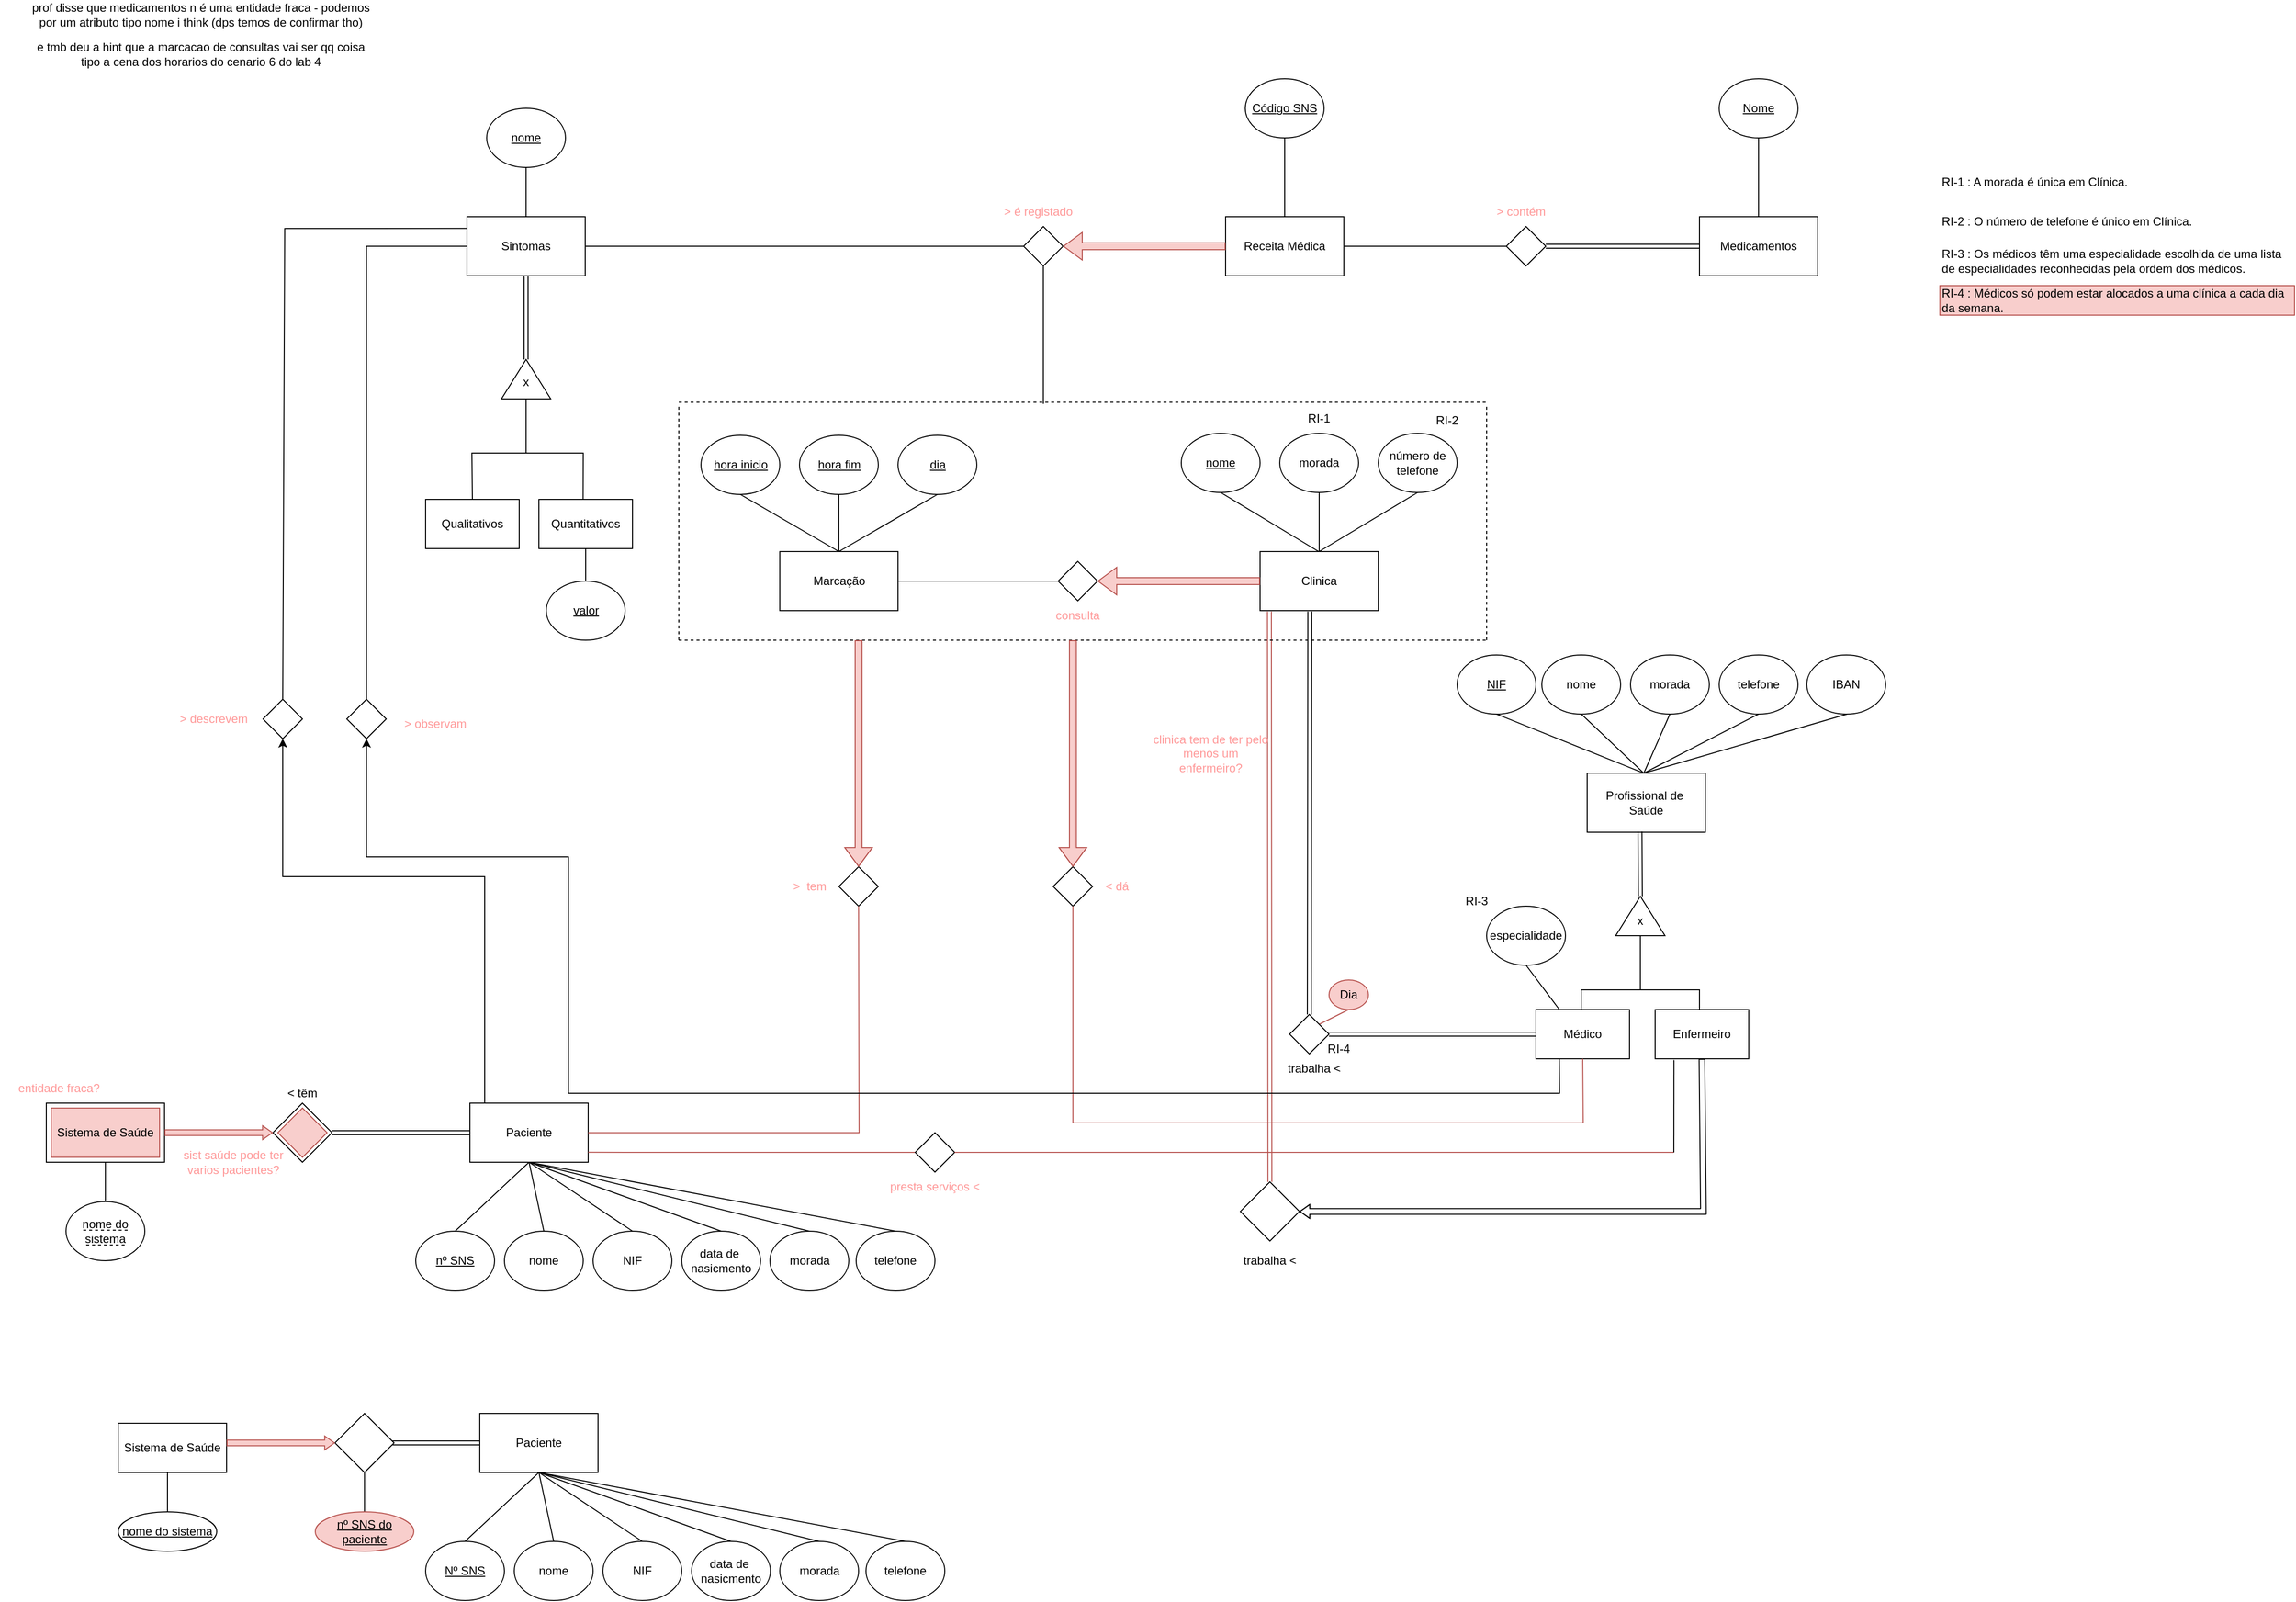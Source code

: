 <mxfile scale="1" border="0" version="24.3.1" type="device">
  <diagram name="Página-1" id="gU1pvASSGSE8f0--qNfa">
    <mxGraphModel dx="3375" dy="2802" grid="1" gridSize="10" guides="1" tooltips="1" connect="1" arrows="1" fold="1" page="1" pageScale="1" pageWidth="1169" pageHeight="827" math="0" shadow="0">
      <root>
        <mxCell id="0" />
        <mxCell id="1" parent="0" />
        <mxCell id="fPtEteICF-gz10orUt-t-1" value="Clinica" style="rounded=0;whiteSpace=wrap;html=1;" parent="1" vertex="1">
          <mxGeometry x="110" y="-410" width="120" height="60" as="geometry" />
        </mxCell>
        <mxCell id="fPtEteICF-gz10orUt-t-2" value="" style="endArrow=none;html=1;rounded=0;entryX=0.5;entryY=1;entryDx=0;entryDy=0;" parent="1" target="fPtEteICF-gz10orUt-t-5" edge="1">
          <mxGeometry width="50" height="50" relative="1" as="geometry">
            <mxPoint x="169.5" y="-410" as="sourcePoint" />
            <mxPoint x="110" y="-470" as="targetPoint" />
          </mxGeometry>
        </mxCell>
        <mxCell id="fPtEteICF-gz10orUt-t-3" value="" style="endArrow=none;html=1;rounded=0;entryX=0.5;entryY=1;entryDx=0;entryDy=0;" parent="1" target="fPtEteICF-gz10orUt-t-7" edge="1">
          <mxGeometry width="50" height="50" relative="1" as="geometry">
            <mxPoint x="170" y="-410" as="sourcePoint" />
            <mxPoint x="230" y="-470" as="targetPoint" />
          </mxGeometry>
        </mxCell>
        <mxCell id="fPtEteICF-gz10orUt-t-4" value="" style="endArrow=none;html=1;rounded=0;exitX=0.5;exitY=0;exitDx=0;exitDy=0;" parent="1" source="fPtEteICF-gz10orUt-t-1" edge="1">
          <mxGeometry width="50" height="50" relative="1" as="geometry">
            <mxPoint x="169.5" y="-430" as="sourcePoint" />
            <mxPoint x="170" y="-470" as="targetPoint" />
          </mxGeometry>
        </mxCell>
        <mxCell id="fPtEteICF-gz10orUt-t-5" value="&lt;u&gt;nome&lt;/u&gt;" style="ellipse;whiteSpace=wrap;html=1;" parent="1" vertex="1">
          <mxGeometry x="30" y="-530" width="80" height="60" as="geometry" />
        </mxCell>
        <mxCell id="fPtEteICF-gz10orUt-t-6" value="morada" style="ellipse;whiteSpace=wrap;html=1;" parent="1" vertex="1">
          <mxGeometry x="130" y="-530" width="80" height="60" as="geometry" />
        </mxCell>
        <mxCell id="fPtEteICF-gz10orUt-t-7" value="número de&lt;div&gt;telefone&lt;/div&gt;" style="ellipse;whiteSpace=wrap;html=1;" parent="1" vertex="1">
          <mxGeometry x="230" y="-530" width="80" height="60" as="geometry" />
        </mxCell>
        <mxCell id="fPtEteICF-gz10orUt-t-12" value="Profissional de&amp;nbsp;&lt;div&gt;Saúde&lt;/div&gt;" style="rounded=0;whiteSpace=wrap;html=1;" parent="1" vertex="1">
          <mxGeometry x="442" y="-185" width="120" height="60" as="geometry" />
        </mxCell>
        <mxCell id="fPtEteICF-gz10orUt-t-14" value="&lt;u&gt;NIF&lt;/u&gt;" style="ellipse;whiteSpace=wrap;html=1;" parent="1" vertex="1">
          <mxGeometry x="310" y="-305" width="80" height="60" as="geometry" />
        </mxCell>
        <mxCell id="fPtEteICF-gz10orUt-t-16" value="nome" style="ellipse;whiteSpace=wrap;html=1;" parent="1" vertex="1">
          <mxGeometry x="396" y="-305" width="80" height="60" as="geometry" />
        </mxCell>
        <mxCell id="fPtEteICF-gz10orUt-t-17" value="morada" style="ellipse;whiteSpace=wrap;html=1;" parent="1" vertex="1">
          <mxGeometry x="486" y="-305" width="80" height="60" as="geometry" />
        </mxCell>
        <mxCell id="fPtEteICF-gz10orUt-t-18" value="telefone" style="ellipse;whiteSpace=wrap;html=1;" parent="1" vertex="1">
          <mxGeometry x="576" y="-305" width="80" height="60" as="geometry" />
        </mxCell>
        <mxCell id="fPtEteICF-gz10orUt-t-19" value="IBAN" style="ellipse;whiteSpace=wrap;html=1;" parent="1" vertex="1">
          <mxGeometry x="665" y="-305" width="80" height="60" as="geometry" />
        </mxCell>
        <mxCell id="fPtEteICF-gz10orUt-t-20" value="" style="endArrow=none;html=1;rounded=0;exitX=0.5;exitY=0;exitDx=0;exitDy=0;entryX=0.5;entryY=1;entryDx=0;entryDy=0;" parent="1" target="fPtEteICF-gz10orUt-t-14" edge="1">
          <mxGeometry width="50" height="50" relative="1" as="geometry">
            <mxPoint x="499.5" y="-185" as="sourcePoint" />
            <mxPoint x="499.5" y="-245" as="targetPoint" />
          </mxGeometry>
        </mxCell>
        <mxCell id="fPtEteICF-gz10orUt-t-21" value="" style="endArrow=none;html=1;rounded=0;exitX=0.5;exitY=0;exitDx=0;exitDy=0;entryX=0.5;entryY=1;entryDx=0;entryDy=0;" parent="1" target="fPtEteICF-gz10orUt-t-16" edge="1">
          <mxGeometry width="50" height="50" relative="1" as="geometry">
            <mxPoint x="499.5" y="-185" as="sourcePoint" />
            <mxPoint x="499.5" y="-245" as="targetPoint" />
          </mxGeometry>
        </mxCell>
        <mxCell id="fPtEteICF-gz10orUt-t-22" value="" style="endArrow=none;html=1;rounded=0;exitX=0.5;exitY=0;exitDx=0;exitDy=0;entryX=0.5;entryY=1;entryDx=0;entryDy=0;" parent="1" target="fPtEteICF-gz10orUt-t-17" edge="1">
          <mxGeometry width="50" height="50" relative="1" as="geometry">
            <mxPoint x="499.5" y="-185" as="sourcePoint" />
            <mxPoint x="499.5" y="-245" as="targetPoint" />
          </mxGeometry>
        </mxCell>
        <mxCell id="fPtEteICF-gz10orUt-t-23" value="" style="endArrow=none;html=1;rounded=0;exitX=0.5;exitY=0;exitDx=0;exitDy=0;entryX=0.5;entryY=1;entryDx=0;entryDy=0;" parent="1" target="fPtEteICF-gz10orUt-t-18" edge="1">
          <mxGeometry width="50" height="50" relative="1" as="geometry">
            <mxPoint x="499.5" y="-185" as="sourcePoint" />
            <mxPoint x="499.5" y="-245" as="targetPoint" />
          </mxGeometry>
        </mxCell>
        <mxCell id="fPtEteICF-gz10orUt-t-24" value="" style="endArrow=none;html=1;rounded=0;exitX=0.5;exitY=0;exitDx=0;exitDy=0;entryX=0.5;entryY=1;entryDx=0;entryDy=0;" parent="1" edge="1">
          <mxGeometry width="50" height="50" relative="1" as="geometry">
            <mxPoint x="499.5" y="-185" as="sourcePoint" />
            <mxPoint x="706" y="-245" as="targetPoint" />
          </mxGeometry>
        </mxCell>
        <mxCell id="fPtEteICF-gz10orUt-t-25" value="" style="shape=link;html=1;rounded=0;entryX=1;entryY=0.5;entryDx=0;entryDy=0;exitX=0.447;exitY=0.987;exitDx=0;exitDy=0;exitPerimeter=0;" parent="1" source="fPtEteICF-gz10orUt-t-12" target="fPtEteICF-gz10orUt-t-26" edge="1">
          <mxGeometry width="100" relative="1" as="geometry">
            <mxPoint x="509.5" y="-210" as="sourcePoint" />
            <mxPoint x="420" y="-150" as="targetPoint" />
          </mxGeometry>
        </mxCell>
        <mxCell id="fPtEteICF-gz10orUt-t-26" value="" style="triangle;whiteSpace=wrap;html=1;rotation=-90;" parent="1" vertex="1">
          <mxGeometry x="476" y="-65" width="40" height="50" as="geometry" />
        </mxCell>
        <mxCell id="fPtEteICF-gz10orUt-t-27" value="x" style="text;strokeColor=none;align=center;fillColor=none;html=1;verticalAlign=middle;whiteSpace=wrap;rounded=0;" parent="1" vertex="1">
          <mxGeometry x="481" y="-55" width="30" height="40" as="geometry" />
        </mxCell>
        <mxCell id="fPtEteICF-gz10orUt-t-28" value="" style="endArrow=none;html=1;rounded=0;entryX=0;entryY=0.5;entryDx=0;entryDy=0;" parent="1" target="fPtEteICF-gz10orUt-t-26" edge="1">
          <mxGeometry width="50" height="50" relative="1" as="geometry">
            <mxPoint x="436" y="75" as="sourcePoint" />
            <mxPoint x="486" y="15" as="targetPoint" />
            <Array as="points">
              <mxPoint x="436" y="35" />
              <mxPoint x="496" y="35" />
            </Array>
          </mxGeometry>
        </mxCell>
        <mxCell id="fPtEteICF-gz10orUt-t-33" value="" style="endArrow=none;html=1;rounded=0;entryX=0;entryY=0.5;entryDx=0;entryDy=0;" parent="1" target="fPtEteICF-gz10orUt-t-26" edge="1">
          <mxGeometry width="50" height="50" relative="1" as="geometry">
            <mxPoint x="556" y="75" as="sourcePoint" />
            <mxPoint x="571" y="-15" as="targetPoint" />
            <Array as="points">
              <mxPoint x="556" y="35" />
              <mxPoint x="496" y="35" />
            </Array>
          </mxGeometry>
        </mxCell>
        <mxCell id="fPtEteICF-gz10orUt-t-34" value="Médico" style="rounded=0;whiteSpace=wrap;html=1;" parent="1" vertex="1">
          <mxGeometry x="390" y="55" width="95" height="50" as="geometry" />
        </mxCell>
        <mxCell id="fPtEteICF-gz10orUt-t-36" value="Enfermeiro" style="rounded=0;whiteSpace=wrap;html=1;" parent="1" vertex="1">
          <mxGeometry x="511" y="55" width="95" height="50" as="geometry" />
        </mxCell>
        <mxCell id="0JzFk34Urz8kPae0WSKu-1" value="" style="endArrow=none;html=1;rounded=0;exitX=0.5;exitY=1;exitDx=0;exitDy=0;entryX=0.25;entryY=0;entryDx=0;entryDy=0;" parent="1" source="0JzFk34Urz8kPae0WSKu-2" target="fPtEteICF-gz10orUt-t-34" edge="1">
          <mxGeometry width="50" height="50" relative="1" as="geometry">
            <mxPoint x="436" y="135" as="sourcePoint" />
            <mxPoint x="436" y="105" as="targetPoint" />
          </mxGeometry>
        </mxCell>
        <mxCell id="0JzFk34Urz8kPae0WSKu-2" value="&lt;div&gt;especialidade&lt;/div&gt;" style="ellipse;whiteSpace=wrap;html=1;" parent="1" vertex="1">
          <mxGeometry x="340" y="-50" width="80" height="60" as="geometry" />
        </mxCell>
        <mxCell id="0JzFk34Urz8kPae0WSKu-4" value="" style="rhombus;whiteSpace=wrap;html=1;" parent="1" vertex="1">
          <mxGeometry x="90" y="230" width="60" height="60" as="geometry" />
        </mxCell>
        <mxCell id="0JzFk34Urz8kPae0WSKu-7" value="trabalha &amp;lt;" style="text;strokeColor=none;align=center;fillColor=none;html=1;verticalAlign=middle;whiteSpace=wrap;rounded=0;" parent="1" vertex="1">
          <mxGeometry x="120" y="100" width="90" height="30" as="geometry" />
        </mxCell>
        <mxCell id="0JzFk34Urz8kPae0WSKu-8" value="" style="shape=flexArrow;endArrow=classic;html=1;rounded=0;entryX=1;entryY=0.5;entryDx=0;entryDy=0;exitX=0.5;exitY=1;exitDx=0;exitDy=0;width=5.714;endSize=2.98;endWidth=7.421;" parent="1" source="fPtEteICF-gz10orUt-t-36" target="0JzFk34Urz8kPae0WSKu-4" edge="1">
          <mxGeometry width="50" height="50" relative="1" as="geometry">
            <mxPoint x="590" y="260" as="sourcePoint" />
            <mxPoint x="260" y="220" as="targetPoint" />
            <Array as="points">
              <mxPoint x="560" y="260" />
            </Array>
          </mxGeometry>
        </mxCell>
        <mxCell id="0JzFk34Urz8kPae0WSKu-9" value="" style="shape=link;html=1;rounded=0;exitX=0.079;exitY=1.014;exitDx=0;exitDy=0;exitPerimeter=0;fillColor=#f8cecc;strokeColor=#b85450;" parent="1" source="fPtEteICF-gz10orUt-t-1" target="0JzFk34Urz8kPae0WSKu-4" edge="1">
          <mxGeometry width="100" relative="1" as="geometry">
            <mxPoint x="119.66" y="-210" as="sourcePoint" />
            <mxPoint x="119.66" y="-175" as="targetPoint" />
          </mxGeometry>
        </mxCell>
        <mxCell id="0JzFk34Urz8kPae0WSKu-11" value="" style="shape=link;html=1;rounded=0;exitX=0;exitY=0.5;exitDx=0;exitDy=0;entryX=1;entryY=0.5;entryDx=0;entryDy=0;" parent="1" source="fPtEteICF-gz10orUt-t-34" target="mR88p4myXI2G3r5EA46a-41" edge="1">
          <mxGeometry width="100" relative="1" as="geometry">
            <mxPoint x="280" y="-60" as="sourcePoint" />
            <mxPoint x="190" y="85" as="targetPoint" />
          </mxGeometry>
        </mxCell>
        <mxCell id="0JzFk34Urz8kPae0WSKu-12" value="" style="shape=link;html=1;rounded=0;entryX=0.5;entryY=0;entryDx=0;entryDy=0;exitX=0.421;exitY=1.014;exitDx=0;exitDy=0;exitPerimeter=0;" parent="1" source="fPtEteICF-gz10orUt-t-1" target="mR88p4myXI2G3r5EA46a-41" edge="1">
          <mxGeometry width="100" relative="1" as="geometry">
            <mxPoint x="160" y="-210" as="sourcePoint" />
            <mxPoint x="160" y="55" as="targetPoint" />
          </mxGeometry>
        </mxCell>
        <mxCell id="0JzFk34Urz8kPae0WSKu-13" value="Dia" style="ellipse;whiteSpace=wrap;html=1;fillColor=#f8cecc;strokeColor=#b85450;" parent="1" vertex="1">
          <mxGeometry x="180" y="25" width="40" height="30" as="geometry" />
        </mxCell>
        <mxCell id="0JzFk34Urz8kPae0WSKu-14" value="" style="endArrow=none;html=1;rounded=0;exitX=1;exitY=0;exitDx=0;exitDy=0;entryX=0.5;entryY=1;entryDx=0;entryDy=0;fillColor=#f8cecc;strokeColor=#b85450;" parent="1" source="mR88p4myXI2G3r5EA46a-41" target="0JzFk34Urz8kPae0WSKu-13" edge="1">
          <mxGeometry width="50" height="50" relative="1" as="geometry">
            <mxPoint x="175" y="70" as="sourcePoint" />
            <mxPoint x="209" y="-5" as="targetPoint" />
          </mxGeometry>
        </mxCell>
        <mxCell id="0JzFk34Urz8kPae0WSKu-15" value="Paciente" style="rounded=0;whiteSpace=wrap;html=1;" parent="1" vertex="1">
          <mxGeometry x="-682" y="465" width="120" height="60" as="geometry" />
        </mxCell>
        <mxCell id="0JzFk34Urz8kPae0WSKu-16" value="&lt;u&gt;Nº SNS&lt;/u&gt;" style="ellipse;whiteSpace=wrap;html=1;" parent="1" vertex="1">
          <mxGeometry x="-737" y="595" width="80" height="60" as="geometry" />
        </mxCell>
        <mxCell id="0JzFk34Urz8kPae0WSKu-17" value="" style="endArrow=none;html=1;rounded=0;exitX=0.5;exitY=0;exitDx=0;exitDy=0;entryX=0.5;entryY=1;entryDx=0;entryDy=0;" parent="1" source="0JzFk34Urz8kPae0WSKu-16" target="0JzFk34Urz8kPae0WSKu-15" edge="1">
          <mxGeometry width="50" height="50" relative="1" as="geometry">
            <mxPoint x="-487.5" y="605" as="sourcePoint" />
            <mxPoint x="-637" y="545" as="targetPoint" />
          </mxGeometry>
        </mxCell>
        <mxCell id="0JzFk34Urz8kPae0WSKu-18" value="nome" style="ellipse;whiteSpace=wrap;html=1;" parent="1" vertex="1">
          <mxGeometry x="-647" y="595" width="80" height="60" as="geometry" />
        </mxCell>
        <mxCell id="0JzFk34Urz8kPae0WSKu-19" value="NIF" style="ellipse;whiteSpace=wrap;html=1;" parent="1" vertex="1">
          <mxGeometry x="-557" y="595" width="80" height="60" as="geometry" />
        </mxCell>
        <mxCell id="0JzFk34Urz8kPae0WSKu-20" value="data de&amp;nbsp;&lt;div&gt;nasicmento&lt;/div&gt;" style="ellipse;whiteSpace=wrap;html=1;" parent="1" vertex="1">
          <mxGeometry x="-467" y="595" width="80" height="60" as="geometry" />
        </mxCell>
        <mxCell id="0JzFk34Urz8kPae0WSKu-21" value="morada" style="ellipse;whiteSpace=wrap;html=1;" parent="1" vertex="1">
          <mxGeometry x="-377.5" y="595" width="80" height="60" as="geometry" />
        </mxCell>
        <mxCell id="0JzFk34Urz8kPae0WSKu-22" value="telefone" style="ellipse;whiteSpace=wrap;html=1;" parent="1" vertex="1">
          <mxGeometry x="-290" y="595" width="80" height="60" as="geometry" />
        </mxCell>
        <mxCell id="0JzFk34Urz8kPae0WSKu-23" value="" style="endArrow=none;html=1;rounded=0;exitX=0.5;exitY=0;exitDx=0;exitDy=0;entryX=0.5;entryY=1;entryDx=0;entryDy=0;" parent="1" source="0JzFk34Urz8kPae0WSKu-18" target="0JzFk34Urz8kPae0WSKu-15" edge="1">
          <mxGeometry width="50" height="50" relative="1" as="geometry">
            <mxPoint x="-687" y="605" as="sourcePoint" />
            <mxPoint x="-612" y="535" as="targetPoint" />
          </mxGeometry>
        </mxCell>
        <mxCell id="0JzFk34Urz8kPae0WSKu-24" value="" style="endArrow=none;html=1;rounded=0;exitX=0.5;exitY=0;exitDx=0;exitDy=0;entryX=0.5;entryY=1;entryDx=0;entryDy=0;" parent="1" source="0JzFk34Urz8kPae0WSKu-19" target="0JzFk34Urz8kPae0WSKu-15" edge="1">
          <mxGeometry width="50" height="50" relative="1" as="geometry">
            <mxPoint x="-677" y="615" as="sourcePoint" />
            <mxPoint x="-602" y="545" as="targetPoint" />
          </mxGeometry>
        </mxCell>
        <mxCell id="0JzFk34Urz8kPae0WSKu-25" value="" style="endArrow=none;html=1;rounded=0;exitX=0.5;exitY=0;exitDx=0;exitDy=0;entryX=0.5;entryY=1;entryDx=0;entryDy=0;" parent="1" source="0JzFk34Urz8kPae0WSKu-20" target="0JzFk34Urz8kPae0WSKu-15" edge="1">
          <mxGeometry width="50" height="50" relative="1" as="geometry">
            <mxPoint x="-667" y="625" as="sourcePoint" />
            <mxPoint x="-592" y="555" as="targetPoint" />
          </mxGeometry>
        </mxCell>
        <mxCell id="0JzFk34Urz8kPae0WSKu-26" value="" style="endArrow=none;html=1;rounded=0;exitX=0.5;exitY=0;exitDx=0;exitDy=0;entryX=0.5;entryY=1;entryDx=0;entryDy=0;" parent="1" source="0JzFk34Urz8kPae0WSKu-21" target="0JzFk34Urz8kPae0WSKu-15" edge="1">
          <mxGeometry width="50" height="50" relative="1" as="geometry">
            <mxPoint x="-657" y="635" as="sourcePoint" />
            <mxPoint x="-582" y="565" as="targetPoint" />
          </mxGeometry>
        </mxCell>
        <mxCell id="0JzFk34Urz8kPae0WSKu-27" value="" style="endArrow=none;html=1;rounded=0;exitX=0.5;exitY=0;exitDx=0;exitDy=0;entryX=0.5;entryY=1;entryDx=0;entryDy=0;" parent="1" source="0JzFk34Urz8kPae0WSKu-22" target="0JzFk34Urz8kPae0WSKu-15" edge="1">
          <mxGeometry width="50" height="50" relative="1" as="geometry">
            <mxPoint x="-647" y="645" as="sourcePoint" />
            <mxPoint x="-572" y="575" as="targetPoint" />
          </mxGeometry>
        </mxCell>
        <mxCell id="0JzFk34Urz8kPae0WSKu-45" value="" style="shape=link;html=1;rounded=0;entryX=0;entryY=0.5;entryDx=0;entryDy=0;" parent="1" target="0JzFk34Urz8kPae0WSKu-15" edge="1">
          <mxGeometry width="100" relative="1" as="geometry">
            <mxPoint x="-780" y="495" as="sourcePoint" />
            <mxPoint x="-700" y="494.41" as="targetPoint" />
          </mxGeometry>
        </mxCell>
        <mxCell id="0JzFk34Urz8kPae0WSKu-46" value="" style="rhombus;whiteSpace=wrap;html=1;" parent="1" vertex="1">
          <mxGeometry x="-892" y="150" width="60" height="60" as="geometry" />
        </mxCell>
        <mxCell id="0JzFk34Urz8kPae0WSKu-47" value="&amp;lt; têm" style="text;strokeColor=none;align=center;fillColor=none;html=1;verticalAlign=middle;whiteSpace=wrap;rounded=0;" parent="1" vertex="1">
          <mxGeometry x="-907" y="125" width="90" height="30" as="geometry" />
        </mxCell>
        <mxCell id="0JzFk34Urz8kPae0WSKu-48" value="" style="rhombus;whiteSpace=wrap;html=1;fillColor=#f8cecc;strokeColor=#b85450;" parent="1" vertex="1">
          <mxGeometry x="-887" y="155" width="50" height="50" as="geometry" />
        </mxCell>
        <mxCell id="0JzFk34Urz8kPae0WSKu-49" value="" style="rounded=0;whiteSpace=wrap;html=1;" parent="1" vertex="1">
          <mxGeometry x="-1122" y="150" width="120" height="60" as="geometry" />
        </mxCell>
        <mxCell id="0JzFk34Urz8kPae0WSKu-50" value="Sistema de Saúde" style="rounded=0;whiteSpace=wrap;html=1;fillColor=#f8cecc;strokeColor=#b85450;" parent="1" vertex="1">
          <mxGeometry x="-1117" y="155" width="110" height="50" as="geometry" />
        </mxCell>
        <mxCell id="0JzFk34Urz8kPae0WSKu-52" value="" style="shape=flexArrow;endArrow=classic;html=1;rounded=0;entryX=0;entryY=0.5;entryDx=0;entryDy=0;exitX=1;exitY=0.5;exitDx=0;exitDy=0;width=5.714;endSize=2.98;endWidth=7.421;fillColor=#f8cecc;strokeColor=#b85450;" parent="1" source="0JzFk34Urz8kPae0WSKu-49" target="0JzFk34Urz8kPae0WSKu-46" edge="1">
          <mxGeometry width="50" height="50" relative="1" as="geometry">
            <mxPoint x="-392" y="-75" as="sourcePoint" />
            <mxPoint x="-813" y="75" as="targetPoint" />
            <Array as="points" />
          </mxGeometry>
        </mxCell>
        <mxCell id="0JzFk34Urz8kPae0WSKu-53" value="nome do sistema" style="ellipse;whiteSpace=wrap;html=1;" parent="1" vertex="1">
          <mxGeometry x="-1102" y="250" width="80" height="60" as="geometry" />
        </mxCell>
        <mxCell id="0JzFk34Urz8kPae0WSKu-54" value="" style="endArrow=none;html=1;rounded=0;exitX=0.5;exitY=0;exitDx=0;exitDy=0;entryX=0.5;entryY=1;entryDx=0;entryDy=0;" parent="1" source="0JzFk34Urz8kPae0WSKu-53" target="0JzFk34Urz8kPae0WSKu-49" edge="1">
          <mxGeometry width="50" height="50" relative="1" as="geometry">
            <mxPoint x="-967" y="290" as="sourcePoint" />
            <mxPoint x="-982" y="220" as="targetPoint" />
          </mxGeometry>
        </mxCell>
        <mxCell id="0JzFk34Urz8kPae0WSKu-55" value="" style="endArrow=none;dashed=1;html=1;rounded=0;" parent="1" edge="1">
          <mxGeometry width="50" height="50" relative="1" as="geometry">
            <mxPoint x="-1084.5" y="279" as="sourcePoint" />
            <mxPoint x="-1039.5" y="279" as="targetPoint" />
          </mxGeometry>
        </mxCell>
        <mxCell id="0JzFk34Urz8kPae0WSKu-58" value="" style="endArrow=none;dashed=1;html=1;rounded=0;" parent="1" edge="1">
          <mxGeometry width="50" height="50" relative="1" as="geometry">
            <mxPoint x="-1081.5" y="294" as="sourcePoint" />
            <mxPoint x="-1040" y="294" as="targetPoint" />
          </mxGeometry>
        </mxCell>
        <mxCell id="6Dvl7Cm2NqjIhnTXTcF5-1" value="RI-1" style="text;html=1;align=center;verticalAlign=middle;whiteSpace=wrap;rounded=0;" parent="1" vertex="1">
          <mxGeometry x="140" y="-560" width="60" height="30" as="geometry" />
        </mxCell>
        <mxCell id="6Dvl7Cm2NqjIhnTXTcF5-2" value="RI-2" style="text;html=1;align=center;verticalAlign=middle;whiteSpace=wrap;rounded=0;" parent="1" vertex="1">
          <mxGeometry x="270" y="-558" width="60" height="30" as="geometry" />
        </mxCell>
        <mxCell id="6Dvl7Cm2NqjIhnTXTcF5-3" value="RI-1 : A morada é única em Clínica." style="text;html=1;align=left;verticalAlign=middle;whiteSpace=wrap;rounded=0;" parent="1" vertex="1">
          <mxGeometry x="800" y="-800" width="360" height="30" as="geometry" />
        </mxCell>
        <mxCell id="6Dvl7Cm2NqjIhnTXTcF5-4" value="RI-3 : Os médicos têm uma especialidade escolhida de uma lista de especialidades reconhecidas pela ordem dos médicos." style="text;html=1;align=left;verticalAlign=middle;whiteSpace=wrap;rounded=0;" parent="1" vertex="1">
          <mxGeometry x="800" y="-720" width="360" height="30" as="geometry" />
        </mxCell>
        <mxCell id="6Dvl7Cm2NqjIhnTXTcF5-5" value="RI-3" style="text;html=1;align=center;verticalAlign=middle;whiteSpace=wrap;rounded=0;" parent="1" vertex="1">
          <mxGeometry x="300" y="-70" width="60" height="30" as="geometry" />
        </mxCell>
        <mxCell id="6Dvl7Cm2NqjIhnTXTcF5-6" value="RI-2 : O número de telefone é único em Clínica." style="text;html=1;align=left;verticalAlign=middle;whiteSpace=wrap;rounded=0;" parent="1" vertex="1">
          <mxGeometry x="800" y="-760" width="360" height="30" as="geometry" />
        </mxCell>
        <mxCell id="6Dvl7Cm2NqjIhnTXTcF5-8" value="RI-4" style="text;html=1;align=center;verticalAlign=middle;whiteSpace=wrap;rounded=0;" parent="1" vertex="1">
          <mxGeometry x="160" y="80" width="60" height="30" as="geometry" />
        </mxCell>
        <mxCell id="6Dvl7Cm2NqjIhnTXTcF5-10" value="RI-4 : Médicos só podem estar alocados a uma clínica a cada dia da semana." style="text;html=1;align=left;verticalAlign=middle;whiteSpace=wrap;rounded=0;fillColor=#f8cecc;strokeColor=#b85450;" parent="1" vertex="1">
          <mxGeometry x="800" y="-680" width="360" height="30" as="geometry" />
        </mxCell>
        <mxCell id="6Dvl7Cm2NqjIhnTXTcF5-62" value="Paciente" style="rounded=0;whiteSpace=wrap;html=1;" parent="1" vertex="1">
          <mxGeometry x="-692" y="150" width="120" height="60" as="geometry" />
        </mxCell>
        <mxCell id="6Dvl7Cm2NqjIhnTXTcF5-63" value="&lt;u&gt;nº SNS&lt;/u&gt;" style="ellipse;whiteSpace=wrap;html=1;" parent="1" vertex="1">
          <mxGeometry x="-747" y="280" width="80" height="60" as="geometry" />
        </mxCell>
        <mxCell id="6Dvl7Cm2NqjIhnTXTcF5-64" value="" style="endArrow=none;html=1;rounded=0;exitX=0.5;exitY=0;exitDx=0;exitDy=0;entryX=0.5;entryY=1;entryDx=0;entryDy=0;" parent="1" source="6Dvl7Cm2NqjIhnTXTcF5-63" target="6Dvl7Cm2NqjIhnTXTcF5-62" edge="1">
          <mxGeometry width="50" height="50" relative="1" as="geometry">
            <mxPoint x="-497.5" y="290" as="sourcePoint" />
            <mxPoint x="-647" y="230" as="targetPoint" />
          </mxGeometry>
        </mxCell>
        <mxCell id="6Dvl7Cm2NqjIhnTXTcF5-65" value="nome" style="ellipse;whiteSpace=wrap;html=1;" parent="1" vertex="1">
          <mxGeometry x="-657" y="280" width="80" height="60" as="geometry" />
        </mxCell>
        <mxCell id="6Dvl7Cm2NqjIhnTXTcF5-66" value="NIF" style="ellipse;whiteSpace=wrap;html=1;" parent="1" vertex="1">
          <mxGeometry x="-567" y="280" width="80" height="60" as="geometry" />
        </mxCell>
        <mxCell id="6Dvl7Cm2NqjIhnTXTcF5-67" value="data de&amp;nbsp;&lt;div&gt;nasicmento&lt;/div&gt;" style="ellipse;whiteSpace=wrap;html=1;" parent="1" vertex="1">
          <mxGeometry x="-477" y="280" width="80" height="60" as="geometry" />
        </mxCell>
        <mxCell id="6Dvl7Cm2NqjIhnTXTcF5-68" value="morada" style="ellipse;whiteSpace=wrap;html=1;" parent="1" vertex="1">
          <mxGeometry x="-387.5" y="280" width="80" height="60" as="geometry" />
        </mxCell>
        <mxCell id="6Dvl7Cm2NqjIhnTXTcF5-69" value="telefone" style="ellipse;whiteSpace=wrap;html=1;" parent="1" vertex="1">
          <mxGeometry x="-300" y="280" width="80" height="60" as="geometry" />
        </mxCell>
        <mxCell id="6Dvl7Cm2NqjIhnTXTcF5-70" value="" style="endArrow=none;html=1;rounded=0;exitX=0.5;exitY=0;exitDx=0;exitDy=0;entryX=0.5;entryY=1;entryDx=0;entryDy=0;" parent="1" source="6Dvl7Cm2NqjIhnTXTcF5-65" target="6Dvl7Cm2NqjIhnTXTcF5-62" edge="1">
          <mxGeometry width="50" height="50" relative="1" as="geometry">
            <mxPoint x="-697" y="290" as="sourcePoint" />
            <mxPoint x="-622" y="220" as="targetPoint" />
          </mxGeometry>
        </mxCell>
        <mxCell id="6Dvl7Cm2NqjIhnTXTcF5-71" value="" style="endArrow=none;html=1;rounded=0;exitX=0.5;exitY=0;exitDx=0;exitDy=0;entryX=0.5;entryY=1;entryDx=0;entryDy=0;" parent="1" source="6Dvl7Cm2NqjIhnTXTcF5-66" target="6Dvl7Cm2NqjIhnTXTcF5-62" edge="1">
          <mxGeometry width="50" height="50" relative="1" as="geometry">
            <mxPoint x="-687" y="300" as="sourcePoint" />
            <mxPoint x="-612" y="230" as="targetPoint" />
          </mxGeometry>
        </mxCell>
        <mxCell id="6Dvl7Cm2NqjIhnTXTcF5-72" value="" style="endArrow=none;html=1;rounded=0;exitX=0.5;exitY=0;exitDx=0;exitDy=0;entryX=0.5;entryY=1;entryDx=0;entryDy=0;" parent="1" source="6Dvl7Cm2NqjIhnTXTcF5-67" target="6Dvl7Cm2NqjIhnTXTcF5-62" edge="1">
          <mxGeometry width="50" height="50" relative="1" as="geometry">
            <mxPoint x="-677" y="310" as="sourcePoint" />
            <mxPoint x="-602" y="240" as="targetPoint" />
          </mxGeometry>
        </mxCell>
        <mxCell id="6Dvl7Cm2NqjIhnTXTcF5-73" value="" style="endArrow=none;html=1;rounded=0;exitX=0.5;exitY=0;exitDx=0;exitDy=0;entryX=0.5;entryY=1;entryDx=0;entryDy=0;" parent="1" source="6Dvl7Cm2NqjIhnTXTcF5-68" target="6Dvl7Cm2NqjIhnTXTcF5-62" edge="1">
          <mxGeometry width="50" height="50" relative="1" as="geometry">
            <mxPoint x="-667" y="320" as="sourcePoint" />
            <mxPoint x="-592" y="250" as="targetPoint" />
          </mxGeometry>
        </mxCell>
        <mxCell id="6Dvl7Cm2NqjIhnTXTcF5-74" value="" style="endArrow=none;html=1;rounded=0;exitX=0.5;exitY=0;exitDx=0;exitDy=0;entryX=0.5;entryY=1;entryDx=0;entryDy=0;" parent="1" source="6Dvl7Cm2NqjIhnTXTcF5-69" target="6Dvl7Cm2NqjIhnTXTcF5-62" edge="1">
          <mxGeometry width="50" height="50" relative="1" as="geometry">
            <mxPoint x="-657" y="330" as="sourcePoint" />
            <mxPoint x="-582" y="260" as="targetPoint" />
          </mxGeometry>
        </mxCell>
        <mxCell id="6Dvl7Cm2NqjIhnTXTcF5-75" value="" style="shape=link;html=1;rounded=0;entryX=0;entryY=0.5;entryDx=0;entryDy=0;exitX=1;exitY=0.5;exitDx=0;exitDy=0;" parent="1" source="0JzFk34Urz8kPae0WSKu-46" target="6Dvl7Cm2NqjIhnTXTcF5-62" edge="1">
          <mxGeometry width="100" relative="1" as="geometry">
            <mxPoint x="-810" y="185" as="sourcePoint" />
            <mxPoint x="-710" y="179.41" as="targetPoint" />
          </mxGeometry>
        </mxCell>
        <mxCell id="6Dvl7Cm2NqjIhnTXTcF5-76" value="" style="rhombus;whiteSpace=wrap;html=1;" parent="1" vertex="1">
          <mxGeometry x="-829" y="465" width="60" height="60" as="geometry" />
        </mxCell>
        <mxCell id="6Dvl7Cm2NqjIhnTXTcF5-79" value="Sistema de Saúde" style="rounded=0;whiteSpace=wrap;html=1;" parent="1" vertex="1">
          <mxGeometry x="-1049" y="475" width="110" height="50" as="geometry" />
        </mxCell>
        <mxCell id="6Dvl7Cm2NqjIhnTXTcF5-80" value="" style="shape=flexArrow;endArrow=classic;html=1;rounded=0;entryX=0;entryY=0.5;entryDx=0;entryDy=0;exitX=1;exitY=0.5;exitDx=0;exitDy=0;width=5.714;endSize=2.98;endWidth=7.421;fillColor=#f8cecc;strokeColor=#b85450;" parent="1" target="6Dvl7Cm2NqjIhnTXTcF5-76" edge="1">
          <mxGeometry width="50" height="50" relative="1" as="geometry">
            <mxPoint x="-939" y="495" as="sourcePoint" />
            <mxPoint x="-750" y="390" as="targetPoint" />
            <Array as="points" />
          </mxGeometry>
        </mxCell>
        <mxCell id="6Dvl7Cm2NqjIhnTXTcF5-82" value="" style="endArrow=none;html=1;rounded=0;exitX=0.5;exitY=0;exitDx=0;exitDy=0;entryX=0.5;entryY=1;entryDx=0;entryDy=0;" parent="1" edge="1">
          <mxGeometry width="50" height="50" relative="1" as="geometry">
            <mxPoint x="-999" y="565" as="sourcePoint" />
            <mxPoint x="-999" y="525" as="targetPoint" />
          </mxGeometry>
        </mxCell>
        <mxCell id="6Dvl7Cm2NqjIhnTXTcF5-86" value="nome do sistema" style="ellipse;whiteSpace=wrap;html=1;align=center;fontStyle=4" parent="1" vertex="1">
          <mxGeometry x="-1049" y="565" width="100" height="40" as="geometry" />
        </mxCell>
        <mxCell id="6Dvl7Cm2NqjIhnTXTcF5-87" value="clinica tem de ter pelo menos um enfermeiro?" style="text;html=1;align=center;verticalAlign=middle;whiteSpace=wrap;rounded=0;fontColor=#FF9999;" parent="1" vertex="1">
          <mxGeometry y="-220" width="120" height="30" as="geometry" />
        </mxCell>
        <mxCell id="6Dvl7Cm2NqjIhnTXTcF5-88" value="entidade fraca?" style="text;html=1;align=center;verticalAlign=middle;whiteSpace=wrap;rounded=0;fontColor=#FF9999;" parent="1" vertex="1">
          <mxGeometry x="-1169" y="120" width="120" height="30" as="geometry" />
        </mxCell>
        <mxCell id="6Dvl7Cm2NqjIhnTXTcF5-89" value="sist saúde pode ter varios pacientes?" style="text;html=1;align=center;verticalAlign=middle;whiteSpace=wrap;rounded=0;fontColor=#FF9999;" parent="1" vertex="1">
          <mxGeometry x="-992" y="195" width="120" height="30" as="geometry" />
        </mxCell>
        <mxCell id="6Dvl7Cm2NqjIhnTXTcF5-90" value="" style="endArrow=none;html=1;rounded=0;exitX=0.5;exitY=0;exitDx=0;exitDy=0;entryX=0.5;entryY=1;entryDx=0;entryDy=0;" parent="1" edge="1">
          <mxGeometry width="50" height="50" relative="1" as="geometry">
            <mxPoint x="-799" y="565" as="sourcePoint" />
            <mxPoint x="-799" y="525" as="targetPoint" />
          </mxGeometry>
        </mxCell>
        <mxCell id="6Dvl7Cm2NqjIhnTXTcF5-91" value="nº SNS do paciente" style="ellipse;whiteSpace=wrap;html=1;align=center;fontStyle=4;fillColor=#f8cecc;strokeColor=#b85450;" parent="1" vertex="1">
          <mxGeometry x="-849" y="565" width="100" height="40" as="geometry" />
        </mxCell>
        <mxCell id="6Dvl7Cm2NqjIhnTXTcF5-97" value="" style="rhombus;whiteSpace=wrap;html=1;" parent="1" vertex="1">
          <mxGeometry x="-95" y="-400" width="40" height="40" as="geometry" />
        </mxCell>
        <mxCell id="6Dvl7Cm2NqjIhnTXTcF5-102" value="consulta" style="text;align=center;html=1;verticalAlign=middle;whiteSpace=wrap;rounded=0;fontColor=#FF9999;" parent="1" vertex="1">
          <mxGeometry x="-120" y="-360" width="90" height="30" as="geometry" />
        </mxCell>
        <mxCell id="6Dvl7Cm2NqjIhnTXTcF5-103" value="" style="endArrow=none;html=1;rounded=0;entryX=0;entryY=0.5;entryDx=0;entryDy=0;fillColor=#f8cecc;strokeColor=#b85450;" parent="1" target="6Dvl7Cm2NqjIhnTXTcF5-104" edge="1">
          <mxGeometry width="50" height="50" relative="1" as="geometry">
            <mxPoint x="-572" y="199.93" as="sourcePoint" />
            <mxPoint x="-120" y="199.93" as="targetPoint" />
          </mxGeometry>
        </mxCell>
        <mxCell id="6Dvl7Cm2NqjIhnTXTcF5-104" value="" style="rhombus;whiteSpace=wrap;html=1;" parent="1" vertex="1">
          <mxGeometry x="-240" y="180" width="40" height="40" as="geometry" />
        </mxCell>
        <mxCell id="6Dvl7Cm2NqjIhnTXTcF5-105" value="" style="endArrow=none;html=1;rounded=0;exitX=1;exitY=0.5;exitDx=0;exitDy=0;fillColor=#f8cecc;strokeColor=#b85450;" parent="1" source="6Dvl7Cm2NqjIhnTXTcF5-104" edge="1">
          <mxGeometry width="50" height="50" relative="1" as="geometry">
            <mxPoint x="-80" y="199.83" as="sourcePoint" />
            <mxPoint x="530" y="200" as="targetPoint" />
          </mxGeometry>
        </mxCell>
        <mxCell id="6Dvl7Cm2NqjIhnTXTcF5-106" value="" style="endArrow=none;html=1;rounded=0;entryX=0.201;entryY=1.025;entryDx=0;entryDy=0;entryPerimeter=0;" parent="1" target="fPtEteICF-gz10orUt-t-36" edge="1">
          <mxGeometry width="50" height="50" relative="1" as="geometry">
            <mxPoint x="530" y="200" as="sourcePoint" />
            <mxPoint x="525.87" y="123" as="targetPoint" />
          </mxGeometry>
        </mxCell>
        <mxCell id="6Dvl7Cm2NqjIhnTXTcF5-107" value="presta serviços &amp;lt;" style="text;align=center;html=1;verticalAlign=middle;whiteSpace=wrap;rounded=0;fontColor=#FF9999;" parent="1" vertex="1">
          <mxGeometry x="-270" y="220" width="100" height="30" as="geometry" />
        </mxCell>
        <mxCell id="6Dvl7Cm2NqjIhnTXTcF5-108" value="prof disse que medicamentos n é uma entidade fraca - podemos por um atributo tipo nome i think (dps temos de confirmar tho)" style="text;html=1;align=center;verticalAlign=middle;whiteSpace=wrap;rounded=0;" parent="1" vertex="1">
          <mxGeometry x="-1140" y="-970" width="350" height="30" as="geometry" />
        </mxCell>
        <mxCell id="6Dvl7Cm2NqjIhnTXTcF5-109" value="e tmb deu a hint que a marcacao de consultas vai ser qq coisa tipo a cena dos horarios do cenario 6 do lab 4" style="text;html=1;align=center;verticalAlign=middle;whiteSpace=wrap;rounded=0;" parent="1" vertex="1">
          <mxGeometry x="-1140" y="-930" width="350" height="30" as="geometry" />
        </mxCell>
        <mxCell id="mR88p4myXI2G3r5EA46a-2" value="Marcação" style="rounded=0;whiteSpace=wrap;html=1;" vertex="1" parent="1">
          <mxGeometry x="-377.5" y="-410" width="120" height="60" as="geometry" />
        </mxCell>
        <mxCell id="mR88p4myXI2G3r5EA46a-3" value="" style="endArrow=none;html=1;rounded=0;exitX=0.5;exitY=0;exitDx=0;exitDy=0;entryX=0.5;entryY=1;entryDx=0;entryDy=0;" edge="1" parent="1" source="mR88p4myXI2G3r5EA46a-2" target="mR88p4myXI2G3r5EA46a-6">
          <mxGeometry width="50" height="50" relative="1" as="geometry">
            <mxPoint x="-350.5" y="-420" as="sourcePoint" />
            <mxPoint x="-370" y="-450" as="targetPoint" />
          </mxGeometry>
        </mxCell>
        <mxCell id="mR88p4myXI2G3r5EA46a-4" value="" style="endArrow=none;html=1;rounded=0;exitX=0.5;exitY=0;exitDx=0;exitDy=0;entryX=0.5;entryY=1;entryDx=0;entryDy=0;" edge="1" parent="1" source="mR88p4myXI2G3r5EA46a-2" target="mR88p4myXI2G3r5EA46a-7">
          <mxGeometry width="50" height="50" relative="1" as="geometry">
            <mxPoint x="-280" y="-460" as="sourcePoint" />
            <mxPoint x="-300" y="-470" as="targetPoint" />
          </mxGeometry>
        </mxCell>
        <mxCell id="mR88p4myXI2G3r5EA46a-5" value="" style="endArrow=none;html=1;rounded=0;exitX=0.5;exitY=0;exitDx=0;exitDy=0;entryX=0.5;entryY=1;entryDx=0;entryDy=0;" edge="1" parent="1" source="mR88p4myXI2G3r5EA46a-2" target="mR88p4myXI2G3r5EA46a-8">
          <mxGeometry width="50" height="50" relative="1" as="geometry">
            <mxPoint x="-245" y="-430" as="sourcePoint" />
            <mxPoint x="-230" y="-450" as="targetPoint" />
          </mxGeometry>
        </mxCell>
        <mxCell id="mR88p4myXI2G3r5EA46a-6" value="&lt;u&gt;hora inicio&lt;/u&gt;" style="ellipse;whiteSpace=wrap;html=1;" vertex="1" parent="1">
          <mxGeometry x="-457.5" y="-528" width="80" height="60" as="geometry" />
        </mxCell>
        <mxCell id="mR88p4myXI2G3r5EA46a-7" value="&lt;u&gt;hora fim&lt;/u&gt;" style="ellipse;whiteSpace=wrap;html=1;" vertex="1" parent="1">
          <mxGeometry x="-357.5" y="-528" width="80" height="60" as="geometry" />
        </mxCell>
        <mxCell id="mR88p4myXI2G3r5EA46a-8" value="&lt;u&gt;dia&lt;/u&gt;" style="ellipse;whiteSpace=wrap;html=1;" vertex="1" parent="1">
          <mxGeometry x="-257.5" y="-528" width="80" height="60" as="geometry" />
        </mxCell>
        <mxCell id="mR88p4myXI2G3r5EA46a-9" value="" style="endArrow=none;html=1;rounded=0;exitX=1;exitY=0.5;exitDx=0;exitDy=0;entryX=0;entryY=0.5;entryDx=0;entryDy=0;" edge="1" parent="1" source="mR88p4myXI2G3r5EA46a-2" target="6Dvl7Cm2NqjIhnTXTcF5-97">
          <mxGeometry width="50" height="50" relative="1" as="geometry">
            <mxPoint x="-177.5" y="-384" as="sourcePoint" />
            <mxPoint x="-76.5" y="-442" as="targetPoint" />
          </mxGeometry>
        </mxCell>
        <mxCell id="mR88p4myXI2G3r5EA46a-12" value="" style="endArrow=none;dashed=1;html=1;rounded=0;" edge="1" parent="1">
          <mxGeometry width="50" height="50" relative="1" as="geometry">
            <mxPoint x="-480" y="-320" as="sourcePoint" />
            <mxPoint x="-480" y="-560" as="targetPoint" />
          </mxGeometry>
        </mxCell>
        <mxCell id="mR88p4myXI2G3r5EA46a-13" value="" style="endArrow=none;dashed=1;html=1;rounded=0;" edge="1" parent="1">
          <mxGeometry width="50" height="50" relative="1" as="geometry">
            <mxPoint x="340" y="-320" as="sourcePoint" />
            <mxPoint x="340" y="-560" as="targetPoint" />
          </mxGeometry>
        </mxCell>
        <mxCell id="mR88p4myXI2G3r5EA46a-14" value="" style="endArrow=none;dashed=1;html=1;rounded=0;" edge="1" parent="1">
          <mxGeometry width="50" height="50" relative="1" as="geometry">
            <mxPoint x="-480" y="-320" as="sourcePoint" />
            <mxPoint x="340" y="-320" as="targetPoint" />
          </mxGeometry>
        </mxCell>
        <mxCell id="mR88p4myXI2G3r5EA46a-15" value="" style="endArrow=none;dashed=1;html=1;rounded=0;" edge="1" parent="1">
          <mxGeometry width="50" height="50" relative="1" as="geometry">
            <mxPoint x="-480" y="-561.67" as="sourcePoint" />
            <mxPoint x="340" y="-561.67" as="targetPoint" />
          </mxGeometry>
        </mxCell>
        <mxCell id="mR88p4myXI2G3r5EA46a-16" value="" style="rhombus;whiteSpace=wrap;html=1;" vertex="1" parent="1">
          <mxGeometry x="-100" y="-90" width="40" height="40" as="geometry" />
        </mxCell>
        <mxCell id="mR88p4myXI2G3r5EA46a-17" value="&amp;lt; dá" style="text;align=center;html=1;verticalAlign=middle;whiteSpace=wrap;rounded=0;fontColor=#FF9999;" vertex="1" parent="1">
          <mxGeometry x="-80" y="-85" width="90" height="30" as="geometry" />
        </mxCell>
        <mxCell id="mR88p4myXI2G3r5EA46a-18" value="" style="shape=flexArrow;endArrow=classic;html=1;rounded=0;width=7;entryX=0.5;entryY=0;entryDx=0;entryDy=0;fillColor=#f8cecc;strokeColor=#b85450;" edge="1" parent="1" target="mR88p4myXI2G3r5EA46a-16">
          <mxGeometry width="50" height="50" relative="1" as="geometry">
            <mxPoint x="-80" y="-320" as="sourcePoint" />
            <mxPoint x="-210" y="-210" as="targetPoint" />
            <Array as="points">
              <mxPoint x="-80" y="-230" />
            </Array>
          </mxGeometry>
        </mxCell>
        <mxCell id="mR88p4myXI2G3r5EA46a-19" value="" style="endArrow=none;html=1;rounded=0;exitX=0.5;exitY=1;exitDx=0;exitDy=0;fillColor=#f8cecc;strokeColor=#b85450;entryX=0.5;entryY=1;entryDx=0;entryDy=0;" edge="1" parent="1" source="mR88p4myXI2G3r5EA46a-16" target="fPtEteICF-gz10orUt-t-34">
          <mxGeometry width="50" height="50" relative="1" as="geometry">
            <mxPoint x="-277.5" y="170" as="sourcePoint" />
            <mxPoint x="452.5" y="170" as="targetPoint" />
            <Array as="points">
              <mxPoint x="-80" y="170" />
              <mxPoint x="438" y="170" />
            </Array>
          </mxGeometry>
        </mxCell>
        <mxCell id="mR88p4myXI2G3r5EA46a-20" value="" style="rhombus;whiteSpace=wrap;html=1;" vertex="1" parent="1">
          <mxGeometry x="-317.5" y="-90" width="40" height="40" as="geometry" />
        </mxCell>
        <mxCell id="mR88p4myXI2G3r5EA46a-21" value="&amp;gt;&amp;nbsp; tem" style="text;align=center;html=1;verticalAlign=middle;whiteSpace=wrap;rounded=0;fontColor=#FF9999;" vertex="1" parent="1">
          <mxGeometry x="-392.5" y="-85" width="90" height="30" as="geometry" />
        </mxCell>
        <mxCell id="mR88p4myXI2G3r5EA46a-22" value="" style="shape=flexArrow;endArrow=classic;html=1;rounded=0;width=7;entryX=0.5;entryY=0;entryDx=0;entryDy=0;fillColor=#f8cecc;strokeColor=#b85450;" edge="1" parent="1" target="mR88p4myXI2G3r5EA46a-20">
          <mxGeometry width="50" height="50" relative="1" as="geometry">
            <mxPoint x="-297.5" y="-320" as="sourcePoint" />
            <mxPoint x="-297.5" y="-90" as="targetPoint" />
            <Array as="points">
              <mxPoint x="-297.5" y="-230" />
            </Array>
          </mxGeometry>
        </mxCell>
        <mxCell id="mR88p4myXI2G3r5EA46a-25" value="" style="endArrow=none;html=1;rounded=0;entryX=0.5;entryY=1;entryDx=0;entryDy=0;fillColor=#f8cecc;strokeColor=#b85450;exitX=1;exitY=0.5;exitDx=0;exitDy=0;" edge="1" parent="1" source="6Dvl7Cm2NqjIhnTXTcF5-62" target="mR88p4myXI2G3r5EA46a-20">
          <mxGeometry width="50" height="50" relative="1" as="geometry">
            <mxPoint x="-552" y="160" as="sourcePoint" />
            <mxPoint x="-220" y="160.07" as="targetPoint" />
            <Array as="points">
              <mxPoint x="-297" y="180" />
            </Array>
          </mxGeometry>
        </mxCell>
        <mxCell id="mR88p4myXI2G3r5EA46a-27" value="" style="shape=flexArrow;endArrow=classic;html=1;rounded=0;width=7;entryX=1;entryY=0.5;entryDx=0;entryDy=0;fillColor=#f8cecc;strokeColor=#b85450;exitX=0;exitY=0.5;exitDx=0;exitDy=0;" edge="1" parent="1" source="fPtEteICF-gz10orUt-t-1" target="6Dvl7Cm2NqjIhnTXTcF5-97">
          <mxGeometry width="50" height="50" relative="1" as="geometry">
            <mxPoint x="-170" y="-305" as="sourcePoint" />
            <mxPoint x="-169.5" y="-75" as="targetPoint" />
            <Array as="points" />
          </mxGeometry>
        </mxCell>
        <mxCell id="mR88p4myXI2G3r5EA46a-28" value="Sintomas" style="rounded=0;whiteSpace=wrap;html=1;" vertex="1" parent="1">
          <mxGeometry x="-695" y="-750" width="120" height="60" as="geometry" />
        </mxCell>
        <mxCell id="mR88p4myXI2G3r5EA46a-29" value="trabalha &amp;lt;" style="text;strokeColor=none;align=center;fillColor=none;html=1;verticalAlign=middle;whiteSpace=wrap;rounded=0;" vertex="1" parent="1">
          <mxGeometry x="75" y="295" width="90" height="30" as="geometry" />
        </mxCell>
        <mxCell id="mR88p4myXI2G3r5EA46a-32" value="" style="endArrow=none;html=1;rounded=0;exitX=0.5;exitY=0;exitDx=0;exitDy=0;entryX=0.5;entryY=1;entryDx=0;entryDy=0;" edge="1" parent="1" source="mR88p4myXI2G3r5EA46a-28" target="mR88p4myXI2G3r5EA46a-34">
          <mxGeometry width="50" height="50" relative="1" as="geometry">
            <mxPoint x="-520" y="-795" as="sourcePoint" />
            <mxPoint x="-524.5" y="-845" as="targetPoint" />
          </mxGeometry>
        </mxCell>
        <mxCell id="mR88p4myXI2G3r5EA46a-34" value="&lt;u&gt;nome&lt;/u&gt;" style="ellipse;whiteSpace=wrap;html=1;" vertex="1" parent="1">
          <mxGeometry x="-675" y="-860" width="80" height="60" as="geometry" />
        </mxCell>
        <mxCell id="mR88p4myXI2G3r5EA46a-37" value="" style="rhombus;whiteSpace=wrap;html=1;" vertex="1" parent="1">
          <mxGeometry x="-902" y="-260" width="40" height="40" as="geometry" />
        </mxCell>
        <mxCell id="mR88p4myXI2G3r5EA46a-38" value="&amp;gt; descrevem" style="text;align=center;html=1;verticalAlign=middle;whiteSpace=wrap;rounded=0;fontColor=#FF9999;" vertex="1" parent="1">
          <mxGeometry x="-997" y="-255" width="90" height="30" as="geometry" />
        </mxCell>
        <mxCell id="mR88p4myXI2G3r5EA46a-39" value="" style="endArrow=none;html=1;rounded=0;exitX=0.5;exitY=0;exitDx=0;exitDy=0;entryX=-0.001;entryY=0.198;entryDx=0;entryDy=0;entryPerimeter=0;" edge="1" parent="1" source="mR88p4myXI2G3r5EA46a-37" target="mR88p4myXI2G3r5EA46a-28">
          <mxGeometry width="50" height="50" relative="1" as="geometry">
            <mxPoint x="-790" y="130" as="sourcePoint" />
            <mxPoint x="-882" y="-360" as="targetPoint" />
            <Array as="points">
              <mxPoint x="-880" y="-738" />
            </Array>
          </mxGeometry>
        </mxCell>
        <mxCell id="mR88p4myXI2G3r5EA46a-40" value="" style="endArrow=classic;html=1;rounded=0;exitX=0.125;exitY=0;exitDx=0;exitDy=0;exitPerimeter=0;entryX=0.5;entryY=1;entryDx=0;entryDy=0;" edge="1" parent="1" source="6Dvl7Cm2NqjIhnTXTcF5-62" target="mR88p4myXI2G3r5EA46a-37">
          <mxGeometry width="50" height="50" relative="1" as="geometry">
            <mxPoint x="-795" y="-290" as="sourcePoint" />
            <mxPoint x="-680" y="-170" as="targetPoint" />
            <Array as="points">
              <mxPoint x="-677" y="-80" />
              <mxPoint x="-882" y="-80" />
            </Array>
          </mxGeometry>
        </mxCell>
        <mxCell id="mR88p4myXI2G3r5EA46a-41" value="" style="rhombus;whiteSpace=wrap;html=1;" vertex="1" parent="1">
          <mxGeometry x="140" y="60" width="40" height="40" as="geometry" />
        </mxCell>
        <mxCell id="mR88p4myXI2G3r5EA46a-42" value="" style="endArrow=classic;html=1;rounded=0;exitX=0.25;exitY=1;exitDx=0;exitDy=0;entryX=0.5;entryY=1;entryDx=0;entryDy=0;" edge="1" parent="1" source="fPtEteICF-gz10orUt-t-34" target="mR88p4myXI2G3r5EA46a-43">
          <mxGeometry width="50" height="50" relative="1" as="geometry">
            <mxPoint x="-622" y="160" as="sourcePoint" />
            <mxPoint x="-580" y="-180" as="targetPoint" />
            <Array as="points">
              <mxPoint x="414" y="140" />
              <mxPoint x="-592" y="140" />
              <mxPoint x="-592" y="-100" />
              <mxPoint x="-797" y="-100" />
            </Array>
          </mxGeometry>
        </mxCell>
        <mxCell id="mR88p4myXI2G3r5EA46a-43" value="" style="rhombus;whiteSpace=wrap;html=1;" vertex="1" parent="1">
          <mxGeometry x="-817" y="-260" width="40" height="40" as="geometry" />
        </mxCell>
        <mxCell id="mR88p4myXI2G3r5EA46a-44" value="&amp;gt; observam" style="text;align=center;html=1;verticalAlign=middle;whiteSpace=wrap;rounded=0;fontColor=#FF9999;" vertex="1" parent="1">
          <mxGeometry x="-772" y="-250" width="90" height="30" as="geometry" />
        </mxCell>
        <mxCell id="mR88p4myXI2G3r5EA46a-45" value="" style="endArrow=none;html=1;rounded=0;exitX=0.5;exitY=0;exitDx=0;exitDy=0;entryX=0;entryY=0.5;entryDx=0;entryDy=0;" edge="1" parent="1" source="mR88p4myXI2G3r5EA46a-43" target="mR88p4myXI2G3r5EA46a-28">
          <mxGeometry width="50" height="50" relative="1" as="geometry">
            <mxPoint x="-872" y="-443" as="sourcePoint" />
            <mxPoint x="-795" y="-340" as="targetPoint" />
            <Array as="points">
              <mxPoint x="-797" y="-720" />
            </Array>
          </mxGeometry>
        </mxCell>
        <mxCell id="mR88p4myXI2G3r5EA46a-49" value="" style="endArrow=none;html=1;rounded=0;entryX=1;entryY=0.5;entryDx=0;entryDy=0;exitX=0;exitY=0.5;exitDx=0;exitDy=0;" edge="1" parent="1" source="mR88p4myXI2G3r5EA46a-50" target="mR88p4myXI2G3r5EA46a-28">
          <mxGeometry width="50" height="50" relative="1" as="geometry">
            <mxPoint x="-310" y="-720" as="sourcePoint" />
            <mxPoint x="-467" y="-710" as="targetPoint" />
            <Array as="points" />
          </mxGeometry>
        </mxCell>
        <mxCell id="mR88p4myXI2G3r5EA46a-50" value="" style="rhombus;whiteSpace=wrap;html=1;" vertex="1" parent="1">
          <mxGeometry x="-130" y="-740" width="40" height="40" as="geometry" />
        </mxCell>
        <mxCell id="mR88p4myXI2G3r5EA46a-51" value="&amp;gt; é registado" style="text;align=center;html=1;verticalAlign=middle;whiteSpace=wrap;rounded=0;fontColor=#FF9999;" vertex="1" parent="1">
          <mxGeometry x="-160" y="-770" width="90" height="30" as="geometry" />
        </mxCell>
        <mxCell id="mR88p4myXI2G3r5EA46a-52" value="" style="endArrow=none;html=1;rounded=0;exitX=0.5;exitY=1;exitDx=0;exitDy=0;" edge="1" parent="1" source="mR88p4myXI2G3r5EA46a-50">
          <mxGeometry width="50" height="50" relative="1" as="geometry">
            <mxPoint x="-120" y="-710" as="sourcePoint" />
            <mxPoint x="-110" y="-560" as="targetPoint" />
            <Array as="points" />
          </mxGeometry>
        </mxCell>
        <mxCell id="mR88p4myXI2G3r5EA46a-54" value="Receita Médica" style="rounded=0;whiteSpace=wrap;html=1;" vertex="1" parent="1">
          <mxGeometry x="75" y="-750" width="120" height="60" as="geometry" />
        </mxCell>
        <mxCell id="mR88p4myXI2G3r5EA46a-55" value="" style="endArrow=none;html=1;rounded=0;exitX=0.5;exitY=0;exitDx=0;exitDy=0;entryX=0.5;entryY=1;entryDx=0;entryDy=0;" edge="1" parent="1" source="mR88p4myXI2G3r5EA46a-54" target="mR88p4myXI2G3r5EA46a-56">
          <mxGeometry width="50" height="50" relative="1" as="geometry">
            <mxPoint x="160" y="-790" as="sourcePoint" />
            <mxPoint x="130" y="-830" as="targetPoint" />
          </mxGeometry>
        </mxCell>
        <mxCell id="mR88p4myXI2G3r5EA46a-56" value="&lt;u&gt;Código SNS&lt;/u&gt;" style="ellipse;whiteSpace=wrap;html=1;" vertex="1" parent="1">
          <mxGeometry x="95" y="-890" width="80" height="60" as="geometry" />
        </mxCell>
        <mxCell id="mR88p4myXI2G3r5EA46a-57" value="" style="endArrow=none;html=1;rounded=0;entryX=1;entryY=0.5;entryDx=0;entryDy=0;exitX=0;exitY=0.5;exitDx=0;exitDy=0;" edge="1" parent="1" source="mR88p4myXI2G3r5EA46a-58" target="mR88p4myXI2G3r5EA46a-54">
          <mxGeometry width="50" height="50" relative="1" as="geometry">
            <mxPoint x="385" y="-720" as="sourcePoint" />
            <mxPoint x="220" y="-710" as="targetPoint" />
            <Array as="points" />
          </mxGeometry>
        </mxCell>
        <mxCell id="mR88p4myXI2G3r5EA46a-58" value="" style="rhombus;whiteSpace=wrap;html=1;" vertex="1" parent="1">
          <mxGeometry x="360" y="-740" width="40" height="40" as="geometry" />
        </mxCell>
        <mxCell id="mR88p4myXI2G3r5EA46a-59" value="&amp;gt; contém" style="text;align=center;html=1;verticalAlign=middle;whiteSpace=wrap;rounded=0;fontColor=#FF9999;" vertex="1" parent="1">
          <mxGeometry x="330" y="-770" width="90" height="30" as="geometry" />
        </mxCell>
        <mxCell id="mR88p4myXI2G3r5EA46a-60" value="Medicamentos" style="rounded=0;whiteSpace=wrap;html=1;" vertex="1" parent="1">
          <mxGeometry x="556" y="-750" width="120" height="60" as="geometry" />
        </mxCell>
        <mxCell id="mR88p4myXI2G3r5EA46a-62" value="" style="endArrow=none;html=1;rounded=0;exitX=0.5;exitY=0;exitDx=0;exitDy=0;entryX=0.5;entryY=1;entryDx=0;entryDy=0;" edge="1" parent="1" source="mR88p4myXI2G3r5EA46a-60" target="mR88p4myXI2G3r5EA46a-63">
          <mxGeometry width="50" height="50" relative="1" as="geometry">
            <mxPoint x="640" y="-760" as="sourcePoint" />
            <mxPoint x="616" y="-830" as="targetPoint" />
          </mxGeometry>
        </mxCell>
        <mxCell id="mR88p4myXI2G3r5EA46a-63" value="&lt;u&gt;Nome&lt;/u&gt;" style="ellipse;whiteSpace=wrap;html=1;" vertex="1" parent="1">
          <mxGeometry x="576" y="-890" width="80" height="60" as="geometry" />
        </mxCell>
        <mxCell id="mR88p4myXI2G3r5EA46a-65" value="" style="shape=link;html=1;rounded=0;exitX=0;exitY=0.5;exitDx=0;exitDy=0;entryX=1;entryY=0.5;entryDx=0;entryDy=0;" edge="1" parent="1" source="mR88p4myXI2G3r5EA46a-60" target="mR88p4myXI2G3r5EA46a-58">
          <mxGeometry width="100" relative="1" as="geometry">
            <mxPoint x="630" y="-600" as="sourcePoint" />
            <mxPoint x="420" y="-600" as="targetPoint" />
          </mxGeometry>
        </mxCell>
        <mxCell id="mR88p4myXI2G3r5EA46a-66" value="" style="shape=flexArrow;endArrow=classic;html=1;rounded=0;width=7;entryX=1;entryY=0.5;entryDx=0;entryDy=0;fillColor=#f8cecc;strokeColor=#b85450;exitX=0;exitY=0.5;exitDx=0;exitDy=0;" edge="1" parent="1" source="mR88p4myXI2G3r5EA46a-54" target="mR88p4myXI2G3r5EA46a-50">
          <mxGeometry width="50" height="50" relative="1" as="geometry">
            <mxPoint x="75" y="-705.59" as="sourcePoint" />
            <mxPoint x="-90" y="-705.59" as="targetPoint" />
            <Array as="points" />
          </mxGeometry>
        </mxCell>
        <mxCell id="mR88p4myXI2G3r5EA46a-68" value="" style="shape=link;html=1;rounded=0;exitX=0.5;exitY=1;exitDx=0;exitDy=0;entryX=1;entryY=0.5;entryDx=0;entryDy=0;" edge="1" parent="1" source="mR88p4myXI2G3r5EA46a-28" target="mR88p4myXI2G3r5EA46a-70">
          <mxGeometry width="100" relative="1" as="geometry">
            <mxPoint x="-534.5" y="-378" as="sourcePoint" />
            <mxPoint x="-635" y="-610" as="targetPoint" />
          </mxGeometry>
        </mxCell>
        <mxCell id="mR88p4myXI2G3r5EA46a-70" value="" style="triangle;whiteSpace=wrap;html=1;rotation=-90;" vertex="1" parent="1">
          <mxGeometry x="-655" y="-610" width="40" height="50" as="geometry" />
        </mxCell>
        <mxCell id="mR88p4myXI2G3r5EA46a-72" value="x" style="text;strokeColor=none;align=center;fillColor=none;html=1;verticalAlign=middle;whiteSpace=wrap;rounded=0;" vertex="1" parent="1">
          <mxGeometry x="-650" y="-596" width="30" height="28" as="geometry" />
        </mxCell>
        <mxCell id="mR88p4myXI2G3r5EA46a-73" value="" style="endArrow=none;html=1;rounded=0;entryX=0;entryY=0.5;entryDx=0;entryDy=0;exitX=0.472;exitY=-0.006;exitDx=0;exitDy=0;exitPerimeter=0;" edge="1" parent="1" source="mR88p4myXI2G3r5EA46a-76" target="mR88p4myXI2G3r5EA46a-70">
          <mxGeometry width="50" height="50" relative="1" as="geometry">
            <mxPoint x="-577" y="-465" as="sourcePoint" />
            <mxPoint x="-640" y="-540" as="targetPoint" />
            <Array as="points">
              <mxPoint x="-577" y="-510" />
              <mxPoint x="-635" y="-510" />
            </Array>
          </mxGeometry>
        </mxCell>
        <mxCell id="mR88p4myXI2G3r5EA46a-74" value="" style="endArrow=none;html=1;rounded=0;entryX=0;entryY=0.5;entryDx=0;entryDy=0;exitX=0.5;exitY=0;exitDx=0;exitDy=0;" edge="1" parent="1" source="mR88p4myXI2G3r5EA46a-75" target="mR88p4myXI2G3r5EA46a-70">
          <mxGeometry width="50" height="50" relative="1" as="geometry">
            <mxPoint x="-690" y="-470" as="sourcePoint" />
            <mxPoint x="-640" y="-560" as="targetPoint" />
            <Array as="points">
              <mxPoint x="-690" y="-510" />
              <mxPoint x="-635" y="-510" />
            </Array>
          </mxGeometry>
        </mxCell>
        <mxCell id="mR88p4myXI2G3r5EA46a-75" value="Qualitativos" style="rounded=0;whiteSpace=wrap;html=1;" vertex="1" parent="1">
          <mxGeometry x="-737" y="-463" width="95" height="50" as="geometry" />
        </mxCell>
        <mxCell id="mR88p4myXI2G3r5EA46a-76" value="Quantitativos" style="rounded=0;whiteSpace=wrap;html=1;" vertex="1" parent="1">
          <mxGeometry x="-622" y="-463" width="95" height="50" as="geometry" />
        </mxCell>
        <mxCell id="mR88p4myXI2G3r5EA46a-77" value="" style="endArrow=none;html=1;rounded=0;entryX=0.5;entryY=1;entryDx=0;entryDy=0;exitX=0.5;exitY=0;exitDx=0;exitDy=0;" edge="1" parent="1" source="mR88p4myXI2G3r5EA46a-78" target="mR88p4myXI2G3r5EA46a-76">
          <mxGeometry width="50" height="50" relative="1" as="geometry">
            <mxPoint x="-574" y="-360" as="sourcePoint" />
            <mxPoint x="-577" y="-405" as="targetPoint" />
          </mxGeometry>
        </mxCell>
        <mxCell id="mR88p4myXI2G3r5EA46a-78" value="&lt;u&gt;valor&lt;/u&gt;" style="ellipse;whiteSpace=wrap;html=1;" vertex="1" parent="1">
          <mxGeometry x="-614.5" y="-380" width="80" height="60" as="geometry" />
        </mxCell>
      </root>
    </mxGraphModel>
  </diagram>
</mxfile>
